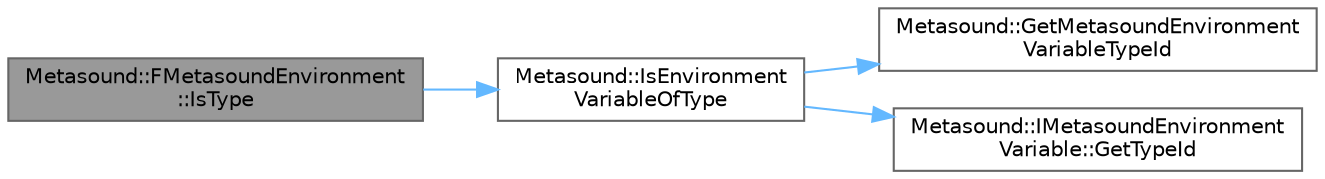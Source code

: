 digraph "Metasound::FMetasoundEnvironment::IsType"
{
 // INTERACTIVE_SVG=YES
 // LATEX_PDF_SIZE
  bgcolor="transparent";
  edge [fontname=Helvetica,fontsize=10,labelfontname=Helvetica,labelfontsize=10];
  node [fontname=Helvetica,fontsize=10,shape=box,height=0.2,width=0.4];
  rankdir="LR";
  Node1 [id="Node000001",label="Metasound::FMetasoundEnvironment\l::IsType",height=0.2,width=0.4,color="gray40", fillcolor="grey60", style="filled", fontcolor="black",tooltip="Returns true if the environment variable with the given name contains the data of the same type as Va..."];
  Node1 -> Node2 [id="edge1_Node000001_Node000002",color="steelblue1",style="solid",tooltip=" "];
  Node2 [id="Node000002",label="Metasound::IsEnvironment\lVariableOfType",height=0.2,width=0.4,color="grey40", fillcolor="white", style="filled",URL="$d8/d33/namespaceMetasound.html#a9988319ff8c507dc6d2408b128ad7c33",tooltip="Returns true if the environment variable contains the same type as the VarType"];
  Node2 -> Node3 [id="edge2_Node000002_Node000003",color="steelblue1",style="solid",tooltip=" "];
  Node3 [id="Node000003",label="Metasound::GetMetasoundEnvironment\lVariableTypeId",height=0.2,width=0.4,color="grey40", fillcolor="white", style="filled",URL="$d8/d33/namespaceMetasound.html#a074b6cd2d6eb5cea000f38ca60189f74",tooltip="Return the type ID for a environment variable type."];
  Node2 -> Node4 [id="edge3_Node000002_Node000004",color="steelblue1",style="solid",tooltip=" "];
  Node4 [id="Node000004",label="Metasound::IMetasoundEnvironment\lVariable::GetTypeId",height=0.2,width=0.4,color="grey40", fillcolor="white", style="filled",URL="$d6/db6/classMetasound_1_1IMetasoundEnvironmentVariable.html#ae29095a64dcafeba0fa94f11ad94b636",tooltip="The type id of this environment variable."];
}
